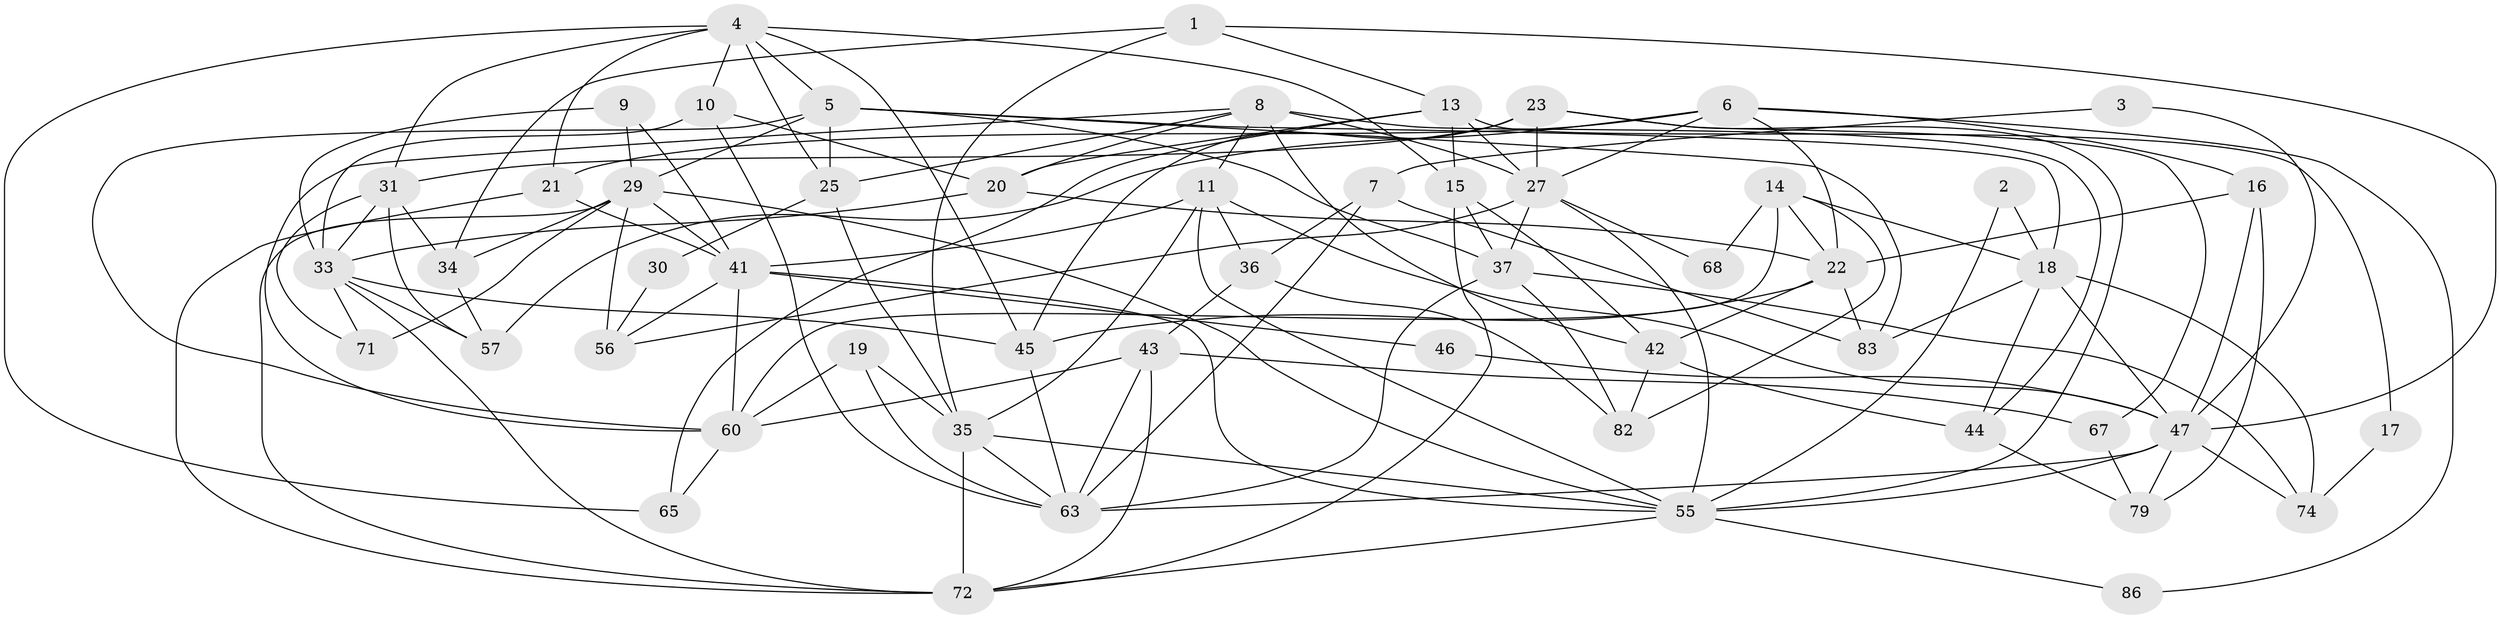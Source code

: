 // Generated by graph-tools (version 1.1) at 2025/23/03/03/25 07:23:59]
// undirected, 54 vertices, 136 edges
graph export_dot {
graph [start="1"]
  node [color=gray90,style=filled];
  1 [super="+26"];
  2;
  3;
  4 [super="+12"];
  5 [super="+54"];
  6 [super="+66"];
  7 [super="+62"];
  8 [super="+81"];
  9;
  10;
  11 [super="+69"];
  13 [super="+32"];
  14 [super="+24"];
  15 [super="+39"];
  16 [super="+53"];
  17;
  18;
  19;
  20 [super="+28"];
  21 [super="+64"];
  22 [super="+80"];
  23 [super="+49"];
  25;
  27 [super="+84"];
  29 [super="+61"];
  30;
  31 [super="+40"];
  33 [super="+59"];
  34;
  35 [super="+38"];
  36;
  37 [super="+77"];
  41 [super="+52"];
  42 [super="+51"];
  43 [super="+50"];
  44 [super="+48"];
  45 [super="+76"];
  46;
  47 [super="+73"];
  55 [super="+58"];
  56 [super="+85"];
  57;
  60 [super="+75"];
  63 [super="+70"];
  65;
  67;
  68;
  71;
  72 [super="+78"];
  74;
  79;
  82;
  83;
  86;
  1 -- 47;
  1 -- 35;
  1 -- 34;
  1 -- 13;
  2 -- 55;
  2 -- 18;
  3 -- 47;
  3 -- 7;
  4 -- 45;
  4 -- 25;
  4 -- 5;
  4 -- 21;
  4 -- 31;
  4 -- 65;
  4 -- 10;
  4 -- 15;
  5 -- 18;
  5 -- 83;
  5 -- 37;
  5 -- 25;
  5 -- 60;
  5 -- 29;
  6 -- 27;
  6 -- 21;
  6 -- 86;
  6 -- 57;
  6 -- 16;
  6 -- 22;
  7 -- 83;
  7 -- 36;
  7 -- 63;
  8 -- 11;
  8 -- 44;
  8 -- 25;
  8 -- 42;
  8 -- 60;
  8 -- 27 [weight=2];
  8 -- 20;
  9 -- 33;
  9 -- 29;
  9 -- 41;
  10 -- 63;
  10 -- 33;
  10 -- 20;
  11 -- 47;
  11 -- 55;
  11 -- 41;
  11 -- 36;
  11 -- 35;
  13 -- 20;
  13 -- 17;
  13 -- 27;
  13 -- 65;
  13 -- 15;
  14 -- 60;
  14 -- 68;
  14 -- 18;
  14 -- 82;
  14 -- 22;
  15 -- 37;
  15 -- 42;
  15 -- 72;
  16 -- 79;
  16 -- 47;
  16 -- 22;
  17 -- 74;
  18 -- 74;
  18 -- 83;
  18 -- 47;
  18 -- 44;
  19 -- 60;
  19 -- 63;
  19 -- 35;
  20 -- 33;
  20 -- 22;
  21 -- 72;
  21 -- 41;
  22 -- 45 [weight=2];
  22 -- 83;
  22 -- 42;
  23 -- 31;
  23 -- 67;
  23 -- 27;
  23 -- 55;
  23 -- 45;
  25 -- 30;
  25 -- 35;
  27 -- 37 [weight=2];
  27 -- 55;
  27 -- 68;
  27 -- 56;
  29 -- 55;
  29 -- 56;
  29 -- 71;
  29 -- 72;
  29 -- 34;
  29 -- 41;
  30 -- 56;
  31 -- 57;
  31 -- 33;
  31 -- 71;
  31 -- 34;
  33 -- 71;
  33 -- 57;
  33 -- 72;
  33 -- 45;
  34 -- 57;
  35 -- 63;
  35 -- 72;
  35 -- 55;
  36 -- 82;
  36 -- 43;
  37 -- 82;
  37 -- 63;
  37 -- 74;
  41 -- 56;
  41 -- 55;
  41 -- 60;
  41 -- 46;
  42 -- 82;
  42 -- 44;
  43 -- 60;
  43 -- 67;
  43 -- 63;
  43 -- 72;
  44 -- 79;
  45 -- 63;
  46 -- 47;
  47 -- 74;
  47 -- 63;
  47 -- 55;
  47 -- 79;
  55 -- 86;
  55 -- 72;
  60 -- 65;
  67 -- 79;
}
